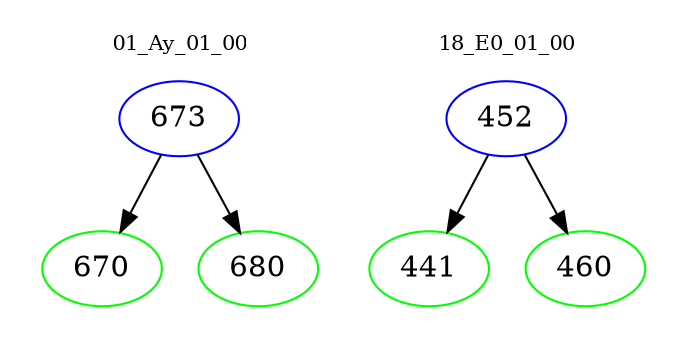 digraph{
subgraph cluster_0 {
color = white
label = "01_Ay_01_00";
fontsize=10;
T0_673 [label="673", color="blue"]
T0_673 -> T0_670 [color="black"]
T0_670 [label="670", color="green"]
T0_673 -> T0_680 [color="black"]
T0_680 [label="680", color="green"]
}
subgraph cluster_1 {
color = white
label = "18_E0_01_00";
fontsize=10;
T1_452 [label="452", color="blue"]
T1_452 -> T1_441 [color="black"]
T1_441 [label="441", color="green"]
T1_452 -> T1_460 [color="black"]
T1_460 [label="460", color="green"]
}
}
